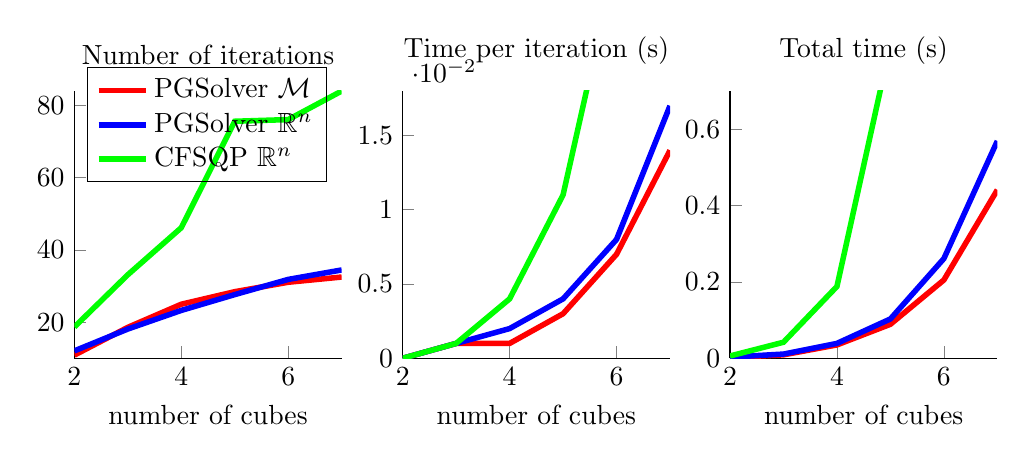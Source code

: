 % This file was created by matlab2tikz.
%
%The latest updates can be retrieved from
%  http://www.mathworks.com/matlabcentral/fileexchange/22022-matlab2tikz-matlab2tikz
%where you can also make suggestions and rate matlab2tikz.
%
\begin{tikzpicture}
\newcommand{\figSize}{.28\linewidth}
\begin{axis}[%
width=\figSize,
height=\figSize,
at={(2.595in,0.512in)},
scale only axis,
every outer x axis line/.append style={black},
every x tick label/.append style={font=\color{black}},
xmin=2,
xmax=7,
xlabel={number of cubes},
every outer y axis line/.append style={black},
every y tick label/.append style={font=\color{black}},
ymin=10,
ymax=84,
%ylabel={Number of iterations},
axis background/.style={fill=white},
title={Number of iterations},
axis x line*=bottom,
axis y line*=left,
legend style={at={(0.047,0.658)},anchor=south west,legend cell align=left,align=left,fill=none}
]
\addplot [color=red,line width=2pt,solid]
  table[row sep=crcr]{%
2	10.87\\
3	18.563\\
4	24.963\\
5	28.433\\
6	31.047\\
7	32.493\\
};
\addlegendentry{PGSolver $\mathcal{M}$};

\addplot [color=blue,line width=2pt,solid]
  table[row sep=crcr]{%
2	12.047\\
3	18.097\\
4	23.25\\
5	27.627\\
6	31.833\\
7	34.45\\
};
\addlegendentry{PGSolver $\mathbb{R}^n$};

\addplot [color=green,line width=2pt,solid]
  table[row sep=crcr]{%
2	18.653\\
3	33.123\\
4	46.14\\
5	75.61\\
6	76.073\\
7	83.973\\
};
\addlegendentry{CFSQP $\mathbb{R}^n$};

\end{axis}

\begin{axis}[%
width=\figSize,
height=\figSize,
at={(\figSize + 2.9in ,0.512in)},
scale only axis,
every outer x axis line/.append style={black},
every x tick label/.append style={font=\color{black}},
xmin=2,
xmax=7,
xlabel={number of cubes},
every outer y axis line/.append style={black},
every y tick label/.append style={font=\color{black}},
ymin=0,
ymax=0.018,
%ylabel={Time per iteration (s)},
axis background/.style={fill=white},
title={Time per iteration (s)},
axis x line*=bottom,
axis y line*=left
]
\addplot [color=red,line width=2pt,solid,forget plot]
  table[row sep=crcr]{%
2	0.0\\
3	0.001\\
4	0.001\\
5	0.003\\
6	0.007\\
7	0.014\\
};
\addplot [color=blue,line width=2pt,solid,forget plot]
  table[row sep=crcr]{%
2	0.0\\
3	0.001\\
4	0.002\\
5	0.004\\
6	0.008\\
7	0.017\\
};
\addplot [color=green,line width=2pt,solid,forget plot]
  table[row sep=crcr]{%
2	0.0\\
3	0.001\\
4	0.004\\
5	0.011\\
6	0.027\\
7	0.046\\
};
\end{axis}

\begin{axis}[%
width=\figSize,
height=\figSize,
at={(2*\figSize + 3.2in,0.512in)},
scale only axis,
every outer x axis line/.append style={black},
every x tick label/.append style={font=\color{black}},
xmin=2,
xmax=7,
xlabel={number of cubes},
every outer y axis line/.append style={black},
every y tick label/.append style={font=\color{black}},
ymin=0,
ymax=0.7,
%ylabel={Total time (s)},
axis background/.style={fill=white},
title={Total time (s)},
axis x line*=bottom,
axis y line*=left
]
\addplot [color=red,line width=2pt,solid,forget plot]
  table[row sep=crcr]{%
2	0.002\\
3	0.009\\
4	0.035\\
5	0.089\\
6	0.205\\
7	0.441\\
};
\addplot [color=blue,line width=2pt,solid,forget plot]
  table[row sep=crcr]{%
2	0.003\\
3	0.011\\
4	0.039\\
5	0.103\\
6	0.261\\
7	0.569\\
};
\addplot [color=green,line width=2pt,solid,forget plot]
  table[row sep=crcr]{%
2	0.006\\
3	0.042\\
4	0.188\\
5	0.821\\
6	2.081 \\
7	3.876\\
};
\end{axis}
\end{tikzpicture}%
